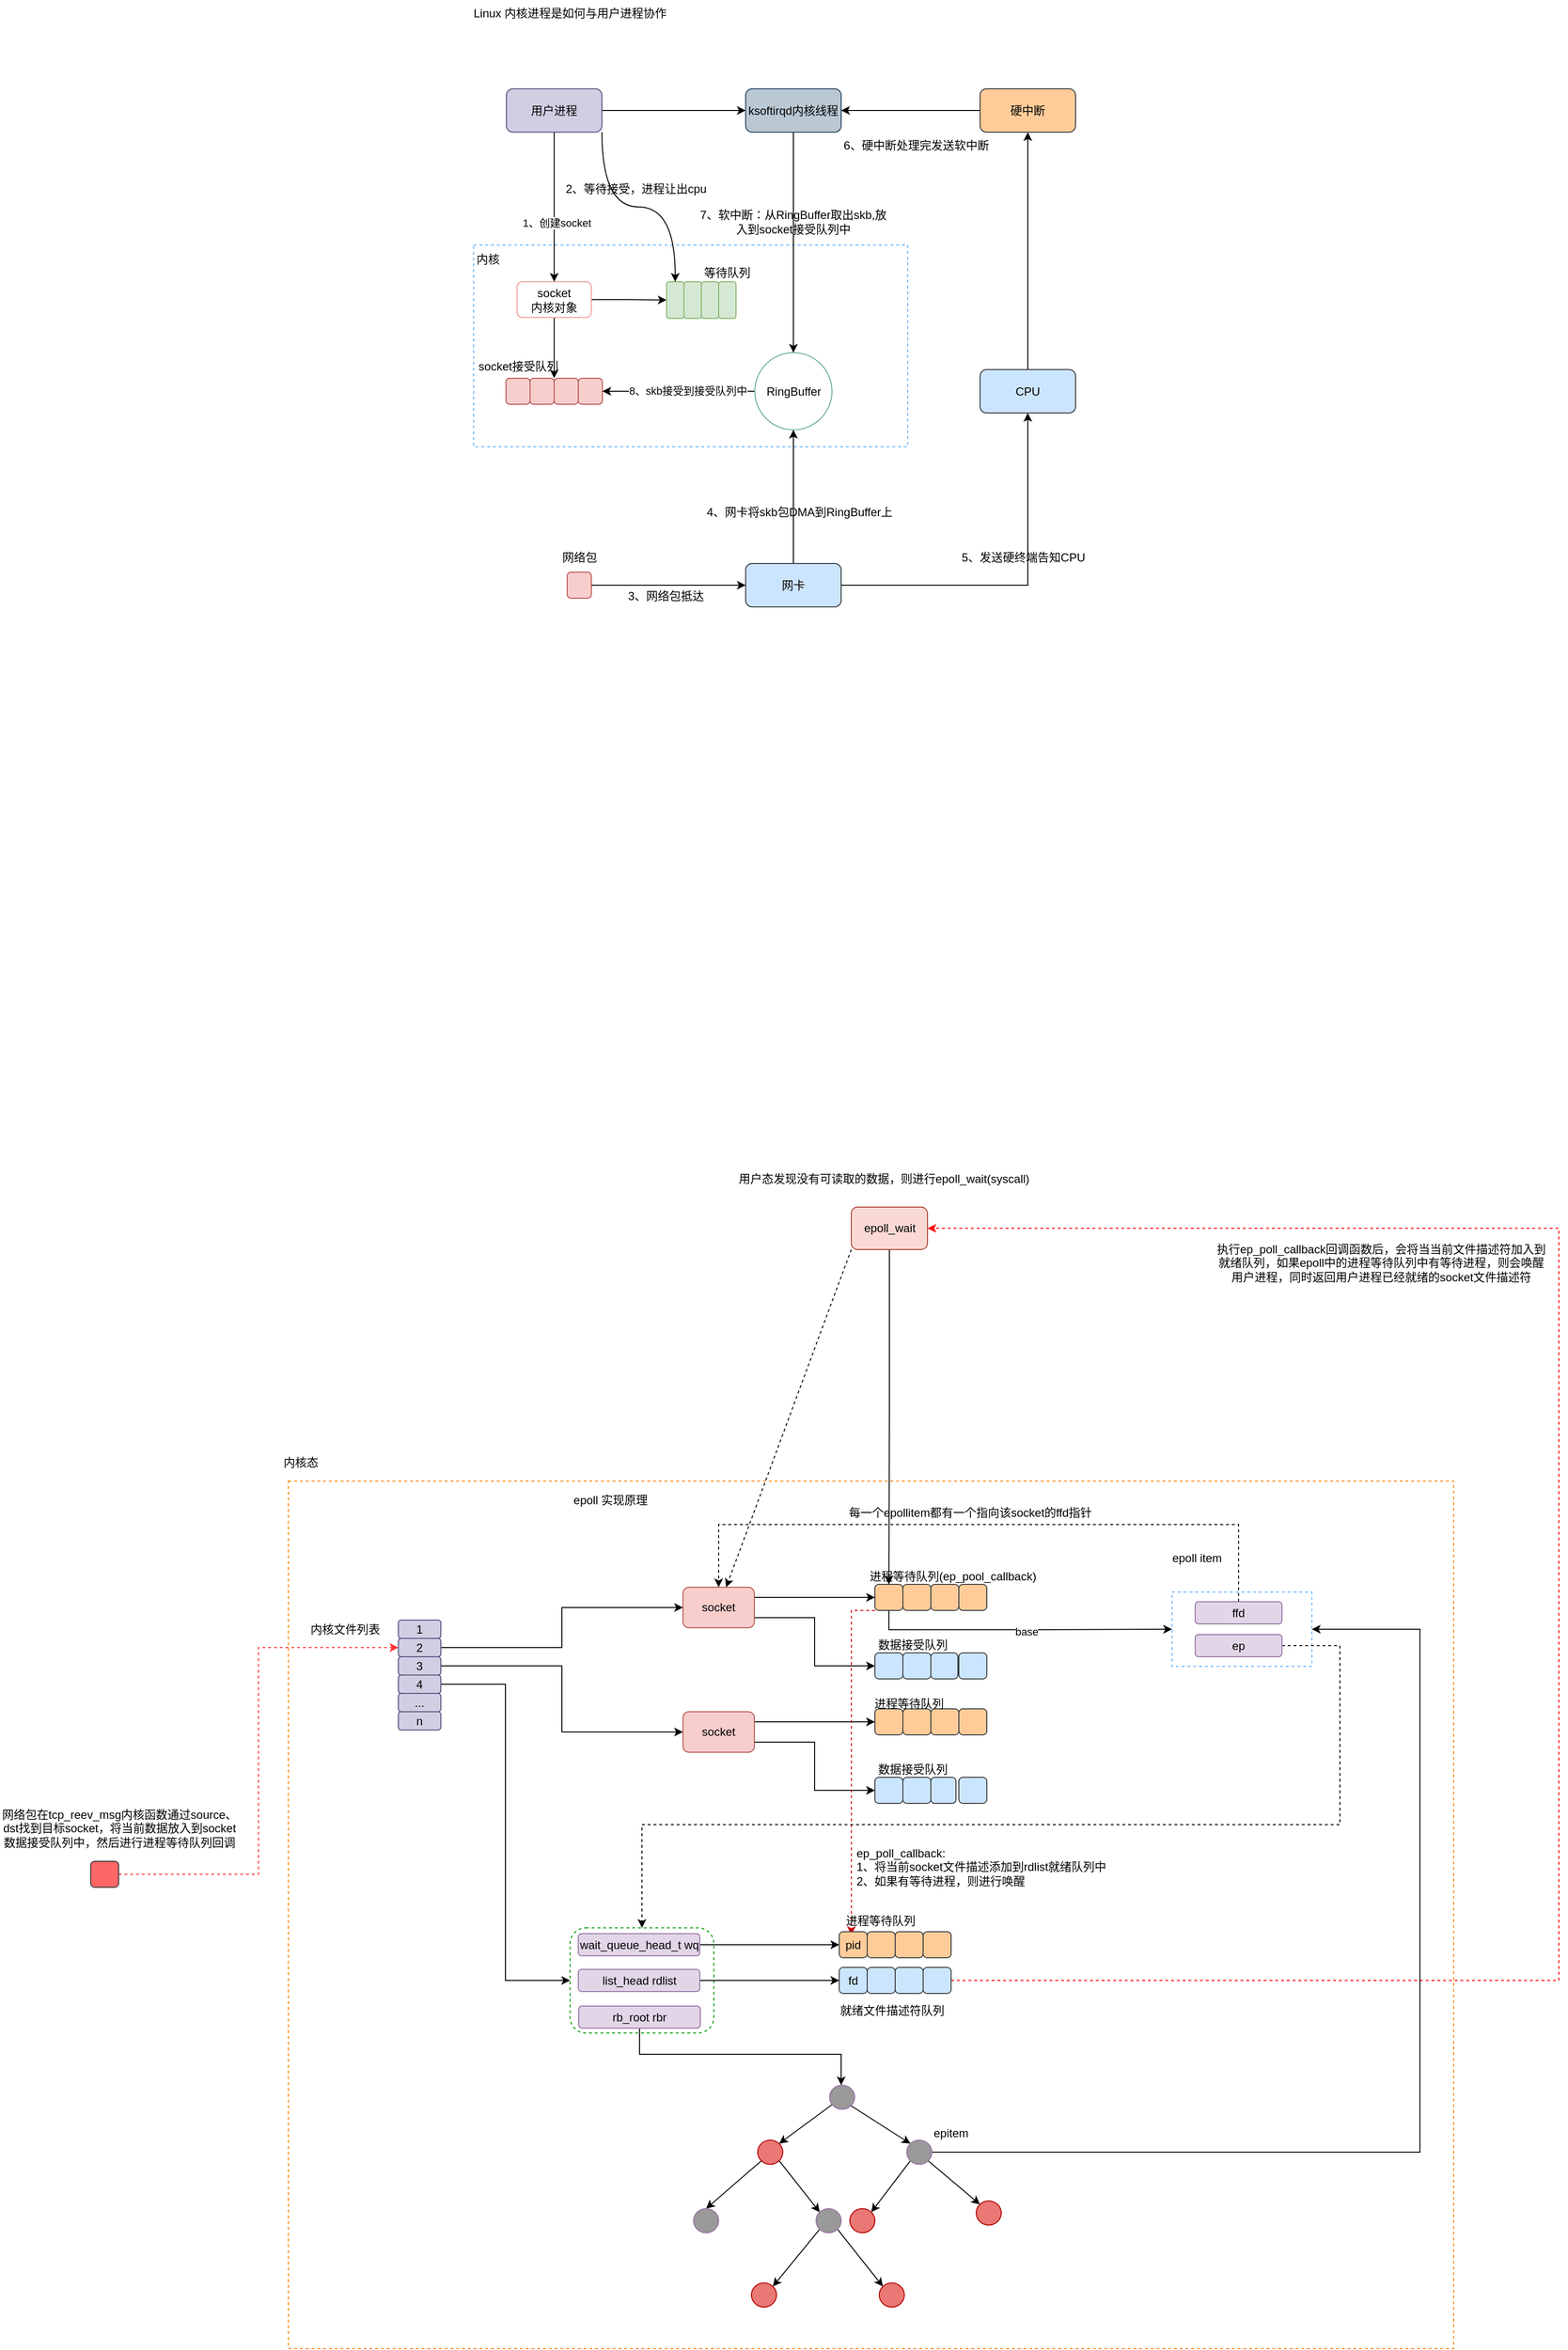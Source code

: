 <mxfile version="21.3.2" type="github">
  <diagram name="第 1 页" id="UiUmeHCXCItSYZdrNYk0">
    <mxGraphModel dx="2476" dy="1158" grid="0" gridSize="10" guides="1" tooltips="1" connect="1" arrows="1" fold="1" page="0" pageScale="1" pageWidth="827" pageHeight="1169" math="0" shadow="0">
      <root>
        <mxCell id="0" />
        <mxCell id="1" parent="0" />
        <mxCell id="yXvdF3FizRpR8nZ26RIh-1" value="" style="rounded=0;whiteSpace=wrap;html=1;dashed=1;strokeColor=#FF8000;" vertex="1" parent="1">
          <mxGeometry x="-74" y="1638" width="1208" height="899" as="geometry" />
        </mxCell>
        <mxCell id="pu7iaIiwXgVP31Rx-ahs-29" value="" style="rounded=0;whiteSpace=wrap;html=1;dashed=1;strokeColor=#66B2FF;" parent="1" vertex="1">
          <mxGeometry x="842" y="1753" width="145" height="77" as="geometry" />
        </mxCell>
        <mxCell id="NIYt3VzmpH9wkrgv9Ji_-2" value="" style="rounded=0;whiteSpace=wrap;html=1;dashed=1;strokeColor=#66B2FF;" parent="1" vertex="1">
          <mxGeometry x="118" y="357" width="450" height="209" as="geometry" />
        </mxCell>
        <mxCell id="NIYt3VzmpH9wkrgv9Ji_-1" value="Linux 内核进程是如何与用户进程协作" style="text;html=1;strokeColor=none;fillColor=none;align=center;verticalAlign=middle;whiteSpace=wrap;rounded=0;" parent="1" vertex="1">
          <mxGeometry x="90" y="103" width="256" height="27" as="geometry" />
        </mxCell>
        <mxCell id="NIYt3VzmpH9wkrgv9Ji_-3" value="内核" style="text;html=1;strokeColor=none;fillColor=none;align=center;verticalAlign=middle;whiteSpace=wrap;rounded=0;" parent="1" vertex="1">
          <mxGeometry x="103" y="357" width="60" height="30" as="geometry" />
        </mxCell>
        <mxCell id="NIYt3VzmpH9wkrgv9Ji_-12" style="edgeStyle=orthogonalEdgeStyle;rounded=0;orthogonalLoop=1;jettySize=auto;html=1;entryX=0;entryY=0.5;entryDx=0;entryDy=0;" parent="1" source="NIYt3VzmpH9wkrgv9Ji_-4" target="NIYt3VzmpH9wkrgv9Ji_-5" edge="1">
          <mxGeometry relative="1" as="geometry" />
        </mxCell>
        <mxCell id="NIYt3VzmpH9wkrgv9Ji_-20" style="edgeStyle=orthogonalEdgeStyle;rounded=0;orthogonalLoop=1;jettySize=auto;html=1;entryX=1;entryY=0;entryDx=0;entryDy=0;" parent="1" source="NIYt3VzmpH9wkrgv9Ji_-4" target="NIYt3VzmpH9wkrgv9Ji_-16" edge="1">
          <mxGeometry relative="1" as="geometry" />
        </mxCell>
        <mxCell id="NIYt3VzmpH9wkrgv9Ji_-4" value="socket&lt;br&gt;内核对象" style="rounded=1;whiteSpace=wrap;html=1;strokeColor=#F19C99;" parent="1" vertex="1">
          <mxGeometry x="163" y="395" width="77" height="37" as="geometry" />
        </mxCell>
        <mxCell id="NIYt3VzmpH9wkrgv9Ji_-5" value="" style="rounded=1;whiteSpace=wrap;html=1;fillColor=#d5e8d4;strokeColor=#82b366;" parent="1" vertex="1">
          <mxGeometry x="318" y="395" width="18" height="38" as="geometry" />
        </mxCell>
        <mxCell id="NIYt3VzmpH9wkrgv9Ji_-7" value="" style="rounded=1;whiteSpace=wrap;html=1;fillColor=#d5e8d4;strokeColor=#82b366;" parent="1" vertex="1">
          <mxGeometry x="336" y="395" width="18" height="38" as="geometry" />
        </mxCell>
        <mxCell id="NIYt3VzmpH9wkrgv9Ji_-10" value="" style="rounded=1;whiteSpace=wrap;html=1;fillColor=#d5e8d4;strokeColor=#82b366;" parent="1" vertex="1">
          <mxGeometry x="354" y="395" width="18" height="38" as="geometry" />
        </mxCell>
        <mxCell id="NIYt3VzmpH9wkrgv9Ji_-11" value="" style="rounded=1;whiteSpace=wrap;html=1;fillColor=#d5e8d4;strokeColor=#82b366;" parent="1" vertex="1">
          <mxGeometry x="372" y="395" width="18" height="38" as="geometry" />
        </mxCell>
        <mxCell id="NIYt3VzmpH9wkrgv9Ji_-13" value="等待队列" style="text;html=1;strokeColor=none;fillColor=none;align=center;verticalAlign=middle;whiteSpace=wrap;rounded=0;" parent="1" vertex="1">
          <mxGeometry x="351" y="371" width="60" height="30" as="geometry" />
        </mxCell>
        <mxCell id="NIYt3VzmpH9wkrgv9Ji_-14" value="" style="rounded=1;whiteSpace=wrap;html=1;fillColor=#f8cecc;strokeColor=#b85450;" parent="1" vertex="1">
          <mxGeometry x="151.5" y="495" width="25" height="27" as="geometry" />
        </mxCell>
        <mxCell id="NIYt3VzmpH9wkrgv9Ji_-16" value="" style="rounded=1;whiteSpace=wrap;html=1;fillColor=#f8cecc;strokeColor=#b85450;" parent="1" vertex="1">
          <mxGeometry x="176.5" y="495" width="25" height="27" as="geometry" />
        </mxCell>
        <mxCell id="NIYt3VzmpH9wkrgv9Ji_-17" value="" style="rounded=1;whiteSpace=wrap;html=1;fillColor=#f8cecc;strokeColor=#b85450;" parent="1" vertex="1">
          <mxGeometry x="201.5" y="495" width="25" height="27" as="geometry" />
        </mxCell>
        <mxCell id="NIYt3VzmpH9wkrgv9Ji_-18" value="" style="rounded=1;whiteSpace=wrap;html=1;fillColor=#f8cecc;strokeColor=#b85450;" parent="1" vertex="1">
          <mxGeometry x="226.5" y="495" width="25" height="27" as="geometry" />
        </mxCell>
        <mxCell id="NIYt3VzmpH9wkrgv9Ji_-59" style="edgeStyle=orthogonalEdgeStyle;rounded=0;orthogonalLoop=1;jettySize=auto;html=1;entryX=1;entryY=0.5;entryDx=0;entryDy=0;" parent="1" source="NIYt3VzmpH9wkrgv9Ji_-22" target="NIYt3VzmpH9wkrgv9Ji_-18" edge="1">
          <mxGeometry relative="1" as="geometry" />
        </mxCell>
        <mxCell id="NIYt3VzmpH9wkrgv9Ji_-60" value="8、skb接受到接受队列中" style="edgeLabel;html=1;align=center;verticalAlign=middle;resizable=0;points=[];" parent="NIYt3VzmpH9wkrgv9Ji_-59" vertex="1" connectable="0">
          <mxGeometry x="-0.116" y="-1" relative="1" as="geometry">
            <mxPoint as="offset" />
          </mxGeometry>
        </mxCell>
        <mxCell id="NIYt3VzmpH9wkrgv9Ji_-22" value="RingBuffer" style="ellipse;whiteSpace=wrap;html=1;aspect=fixed;strokeColor=#67AB9F;" parent="1" vertex="1">
          <mxGeometry x="409.5" y="468.5" width="80" height="80" as="geometry" />
        </mxCell>
        <mxCell id="NIYt3VzmpH9wkrgv9Ji_-25" value="socket接受队列" style="text;html=1;strokeColor=none;fillColor=none;align=center;verticalAlign=middle;whiteSpace=wrap;rounded=0;" parent="1" vertex="1">
          <mxGeometry x="119.5" y="470" width="89" height="25" as="geometry" />
        </mxCell>
        <mxCell id="NIYt3VzmpH9wkrgv9Ji_-27" style="edgeStyle=orthogonalEdgeStyle;rounded=0;orthogonalLoop=1;jettySize=auto;html=1;" parent="1" source="NIYt3VzmpH9wkrgv9Ji_-26" target="NIYt3VzmpH9wkrgv9Ji_-4" edge="1">
          <mxGeometry relative="1" as="geometry" />
        </mxCell>
        <mxCell id="NIYt3VzmpH9wkrgv9Ji_-28" value="1、创建socket" style="edgeLabel;html=1;align=center;verticalAlign=middle;resizable=0;points=[];" parent="NIYt3VzmpH9wkrgv9Ji_-27" vertex="1" connectable="0">
          <mxGeometry x="0.213" y="2" relative="1" as="geometry">
            <mxPoint as="offset" />
          </mxGeometry>
        </mxCell>
        <mxCell id="NIYt3VzmpH9wkrgv9Ji_-31" style="edgeStyle=orthogonalEdgeStyle;rounded=0;orthogonalLoop=1;jettySize=auto;html=1;exitX=1;exitY=1;exitDx=0;exitDy=0;entryX=0.5;entryY=0;entryDx=0;entryDy=0;curved=1;" parent="1" source="NIYt3VzmpH9wkrgv9Ji_-26" target="NIYt3VzmpH9wkrgv9Ji_-5" edge="1">
          <mxGeometry relative="1" as="geometry" />
        </mxCell>
        <mxCell id="NIYt3VzmpH9wkrgv9Ji_-35" style="edgeStyle=orthogonalEdgeStyle;rounded=0;orthogonalLoop=1;jettySize=auto;html=1;" parent="1" source="NIYt3VzmpH9wkrgv9Ji_-26" target="NIYt3VzmpH9wkrgv9Ji_-34" edge="1">
          <mxGeometry relative="1" as="geometry" />
        </mxCell>
        <mxCell id="NIYt3VzmpH9wkrgv9Ji_-26" value="用户进程" style="rounded=1;whiteSpace=wrap;html=1;fillColor=#d0cee2;strokeColor=#56517e;" parent="1" vertex="1">
          <mxGeometry x="152" y="195" width="99" height="45" as="geometry" />
        </mxCell>
        <mxCell id="NIYt3VzmpH9wkrgv9Ji_-33" value="2、等待接受，进程让出cpu" style="text;html=1;strokeColor=none;fillColor=none;align=center;verticalAlign=middle;whiteSpace=wrap;rounded=0;" parent="1" vertex="1">
          <mxGeometry x="204" y="290" width="165" height="17" as="geometry" />
        </mxCell>
        <mxCell id="NIYt3VzmpH9wkrgv9Ji_-39" style="edgeStyle=orthogonalEdgeStyle;rounded=0;orthogonalLoop=1;jettySize=auto;html=1;" parent="1" source="NIYt3VzmpH9wkrgv9Ji_-34" target="NIYt3VzmpH9wkrgv9Ji_-22" edge="1">
          <mxGeometry relative="1" as="geometry" />
        </mxCell>
        <mxCell id="NIYt3VzmpH9wkrgv9Ji_-34" value="ksoftirqd内核线程" style="rounded=1;whiteSpace=wrap;html=1;fillColor=#bac8d3;strokeColor=#23445d;" parent="1" vertex="1">
          <mxGeometry x="400" y="195" width="99" height="45" as="geometry" />
        </mxCell>
        <mxCell id="NIYt3VzmpH9wkrgv9Ji_-41" value="7、软中断：从RingBuffer取出skb,放入到socket接受队列中" style="text;html=1;strokeColor=none;fillColor=none;align=center;verticalAlign=middle;whiteSpace=wrap;rounded=0;" parent="1" vertex="1">
          <mxGeometry x="350" y="330" width="199" height="5" as="geometry" />
        </mxCell>
        <mxCell id="NIYt3VzmpH9wkrgv9Ji_-43" style="edgeStyle=orthogonalEdgeStyle;rounded=0;orthogonalLoop=1;jettySize=auto;html=1;entryX=1;entryY=0.5;entryDx=0;entryDy=0;" parent="1" source="NIYt3VzmpH9wkrgv9Ji_-42" target="NIYt3VzmpH9wkrgv9Ji_-34" edge="1">
          <mxGeometry relative="1" as="geometry" />
        </mxCell>
        <mxCell id="NIYt3VzmpH9wkrgv9Ji_-42" value="硬中断" style="rounded=1;whiteSpace=wrap;html=1;fillColor=#ffcc99;strokeColor=#36393d;" parent="1" vertex="1">
          <mxGeometry x="643" y="195" width="99" height="45" as="geometry" />
        </mxCell>
        <mxCell id="NIYt3VzmpH9wkrgv9Ji_-44" value="6、硬中断处理完发送软中断" style="text;html=1;strokeColor=none;fillColor=none;align=center;verticalAlign=middle;whiteSpace=wrap;rounded=0;" parent="1" vertex="1">
          <mxGeometry x="496" y="244" width="162" height="19" as="geometry" />
        </mxCell>
        <mxCell id="NIYt3VzmpH9wkrgv9Ji_-46" style="edgeStyle=orthogonalEdgeStyle;rounded=0;orthogonalLoop=1;jettySize=auto;html=1;entryX=0.5;entryY=1;entryDx=0;entryDy=0;" parent="1" source="NIYt3VzmpH9wkrgv9Ji_-45" target="NIYt3VzmpH9wkrgv9Ji_-42" edge="1">
          <mxGeometry relative="1" as="geometry" />
        </mxCell>
        <mxCell id="NIYt3VzmpH9wkrgv9Ji_-45" value="CPU" style="rounded=1;whiteSpace=wrap;html=1;fillColor=#cce5ff;strokeColor=#36393d;" parent="1" vertex="1">
          <mxGeometry x="643" y="486" width="99" height="45" as="geometry" />
        </mxCell>
        <mxCell id="NIYt3VzmpH9wkrgv9Ji_-52" style="edgeStyle=orthogonalEdgeStyle;rounded=0;orthogonalLoop=1;jettySize=auto;html=1;" parent="1" source="NIYt3VzmpH9wkrgv9Ji_-48" target="NIYt3VzmpH9wkrgv9Ji_-22" edge="1">
          <mxGeometry relative="1" as="geometry" />
        </mxCell>
        <mxCell id="NIYt3VzmpH9wkrgv9Ji_-56" style="edgeStyle=orthogonalEdgeStyle;rounded=0;orthogonalLoop=1;jettySize=auto;html=1;entryX=0.5;entryY=1;entryDx=0;entryDy=0;" parent="1" source="NIYt3VzmpH9wkrgv9Ji_-48" target="NIYt3VzmpH9wkrgv9Ji_-45" edge="1">
          <mxGeometry relative="1" as="geometry" />
        </mxCell>
        <mxCell id="NIYt3VzmpH9wkrgv9Ji_-48" value="网卡" style="rounded=1;whiteSpace=wrap;html=1;fillColor=#cce5ff;strokeColor=#36393d;" parent="1" vertex="1">
          <mxGeometry x="400" y="687" width="99" height="45" as="geometry" />
        </mxCell>
        <mxCell id="NIYt3VzmpH9wkrgv9Ji_-51" style="edgeStyle=orthogonalEdgeStyle;rounded=0;orthogonalLoop=1;jettySize=auto;html=1;entryX=0;entryY=0.5;entryDx=0;entryDy=0;" parent="1" source="NIYt3VzmpH9wkrgv9Ji_-49" target="NIYt3VzmpH9wkrgv9Ji_-48" edge="1">
          <mxGeometry relative="1" as="geometry" />
        </mxCell>
        <mxCell id="NIYt3VzmpH9wkrgv9Ji_-49" value="" style="rounded=1;whiteSpace=wrap;html=1;fillColor=#f8cecc;strokeColor=#b85450;" parent="1" vertex="1">
          <mxGeometry x="215" y="696" width="25" height="27" as="geometry" />
        </mxCell>
        <mxCell id="NIYt3VzmpH9wkrgv9Ji_-50" value="网络包" style="text;html=1;strokeColor=none;fillColor=none;align=center;verticalAlign=middle;whiteSpace=wrap;rounded=0;" parent="1" vertex="1">
          <mxGeometry x="197.5" y="666" width="60" height="30" as="geometry" />
        </mxCell>
        <mxCell id="NIYt3VzmpH9wkrgv9Ji_-54" value="3、网络包抵达" style="text;html=1;strokeColor=none;fillColor=none;align=center;verticalAlign=middle;whiteSpace=wrap;rounded=0;" parent="1" vertex="1">
          <mxGeometry x="266" y="710" width="103" height="22" as="geometry" />
        </mxCell>
        <mxCell id="NIYt3VzmpH9wkrgv9Ji_-55" value="4、网卡将skb包DMA到RingBuffer上" style="text;html=1;strokeColor=none;fillColor=none;align=center;verticalAlign=middle;whiteSpace=wrap;rounded=0;" parent="1" vertex="1">
          <mxGeometry x="346" y="619" width="220" height="30" as="geometry" />
        </mxCell>
        <mxCell id="NIYt3VzmpH9wkrgv9Ji_-57" value="5、发送硬终端告知CPU" style="text;html=1;strokeColor=none;fillColor=none;align=center;verticalAlign=middle;whiteSpace=wrap;rounded=0;" parent="1" vertex="1">
          <mxGeometry x="619" y="671.5" width="138" height="19" as="geometry" />
        </mxCell>
        <mxCell id="pu7iaIiwXgVP31Rx-ahs-1" value="epoll 实现原理" style="text;html=1;strokeColor=none;fillColor=none;align=center;verticalAlign=middle;whiteSpace=wrap;rounded=0;" parent="1" vertex="1">
          <mxGeometry x="200.5" y="1647" width="118" height="21" as="geometry" />
        </mxCell>
        <mxCell id="pu7iaIiwXgVP31Rx-ahs-2" value="1" style="rounded=1;whiteSpace=wrap;html=1;fillColor=#d0cee2;strokeColor=#56517e;" parent="1" vertex="1">
          <mxGeometry x="40" y="1782" width="44" height="19" as="geometry" />
        </mxCell>
        <mxCell id="pu7iaIiwXgVP31Rx-ahs-11" style="edgeStyle=orthogonalEdgeStyle;rounded=0;orthogonalLoop=1;jettySize=auto;html=1;entryX=0;entryY=0.5;entryDx=0;entryDy=0;" parent="1" source="pu7iaIiwXgVP31Rx-ahs-3" target="pu7iaIiwXgVP31Rx-ahs-10" edge="1">
          <mxGeometry relative="1" as="geometry" />
        </mxCell>
        <mxCell id="pu7iaIiwXgVP31Rx-ahs-3" value="2" style="rounded=1;whiteSpace=wrap;html=1;fillColor=#d0cee2;strokeColor=#56517e;" parent="1" vertex="1">
          <mxGeometry x="40" y="1801" width="44" height="19" as="geometry" />
        </mxCell>
        <mxCell id="pu7iaIiwXgVP31Rx-ahs-13" style="edgeStyle=orthogonalEdgeStyle;rounded=0;orthogonalLoop=1;jettySize=auto;html=1;entryX=0;entryY=0.5;entryDx=0;entryDy=0;" parent="1" source="pu7iaIiwXgVP31Rx-ahs-4" target="pu7iaIiwXgVP31Rx-ahs-12" edge="1">
          <mxGeometry relative="1" as="geometry" />
        </mxCell>
        <mxCell id="pu7iaIiwXgVP31Rx-ahs-4" value="3" style="rounded=1;whiteSpace=wrap;html=1;fillColor=#d0cee2;strokeColor=#56517e;" parent="1" vertex="1">
          <mxGeometry x="40" y="1820" width="44" height="19" as="geometry" />
        </mxCell>
        <mxCell id="pu7iaIiwXgVP31Rx-ahs-15" style="edgeStyle=orthogonalEdgeStyle;rounded=0;orthogonalLoop=1;jettySize=auto;html=1;entryX=0;entryY=0.5;entryDx=0;entryDy=0;" parent="1" source="pu7iaIiwXgVP31Rx-ahs-5" target="pu7iaIiwXgVP31Rx-ahs-14" edge="1">
          <mxGeometry relative="1" as="geometry" />
        </mxCell>
        <mxCell id="pu7iaIiwXgVP31Rx-ahs-5" value="4" style="rounded=1;whiteSpace=wrap;html=1;fillColor=#d0cee2;strokeColor=#56517e;" parent="1" vertex="1">
          <mxGeometry x="40" y="1839" width="44" height="19" as="geometry" />
        </mxCell>
        <mxCell id="pu7iaIiwXgVP31Rx-ahs-6" value="..." style="rounded=1;whiteSpace=wrap;html=1;fillColor=#d0cee2;strokeColor=#56517e;" parent="1" vertex="1">
          <mxGeometry x="40" y="1858" width="44" height="19" as="geometry" />
        </mxCell>
        <mxCell id="pu7iaIiwXgVP31Rx-ahs-7" value="n" style="rounded=1;whiteSpace=wrap;html=1;fillColor=#d0cee2;strokeColor=#56517e;" parent="1" vertex="1">
          <mxGeometry x="40" y="1877" width="44" height="19" as="geometry" />
        </mxCell>
        <mxCell id="pu7iaIiwXgVP31Rx-ahs-8" value="内核文件列表" style="text;html=1;strokeColor=none;fillColor=none;align=center;verticalAlign=middle;whiteSpace=wrap;rounded=0;" parent="1" vertex="1">
          <mxGeometry x="-64" y="1780" width="98" height="23" as="geometry" />
        </mxCell>
        <mxCell id="pu7iaIiwXgVP31Rx-ahs-20" style="edgeStyle=orthogonalEdgeStyle;rounded=0;orthogonalLoop=1;jettySize=auto;html=1;exitX=1;exitY=0.25;exitDx=0;exitDy=0;" parent="1" source="pu7iaIiwXgVP31Rx-ahs-10" target="pu7iaIiwXgVP31Rx-ahs-16" edge="1">
          <mxGeometry relative="1" as="geometry" />
        </mxCell>
        <mxCell id="pu7iaIiwXgVP31Rx-ahs-26" style="edgeStyle=orthogonalEdgeStyle;rounded=0;orthogonalLoop=1;jettySize=auto;html=1;exitX=1;exitY=0.75;exitDx=0;exitDy=0;entryX=0;entryY=0.5;entryDx=0;entryDy=0;" parent="1" source="pu7iaIiwXgVP31Rx-ahs-10" target="pu7iaIiwXgVP31Rx-ahs-22" edge="1">
          <mxGeometry relative="1" as="geometry" />
        </mxCell>
        <mxCell id="pu7iaIiwXgVP31Rx-ahs-10" value="socket" style="rounded=1;whiteSpace=wrap;html=1;fillColor=#f8cecc;strokeColor=#b85450;" parent="1" vertex="1">
          <mxGeometry x="335" y="1748" width="74" height="42" as="geometry" />
        </mxCell>
        <mxCell id="pu7iaIiwXgVP31Rx-ahs-47" style="edgeStyle=orthogonalEdgeStyle;rounded=0;orthogonalLoop=1;jettySize=auto;html=1;exitX=1;exitY=0.25;exitDx=0;exitDy=0;entryX=0;entryY=0.5;entryDx=0;entryDy=0;" parent="1" source="pu7iaIiwXgVP31Rx-ahs-12" target="pu7iaIiwXgVP31Rx-ahs-37" edge="1">
          <mxGeometry relative="1" as="geometry" />
        </mxCell>
        <mxCell id="pu7iaIiwXgVP31Rx-ahs-49" style="edgeStyle=orthogonalEdgeStyle;rounded=0;orthogonalLoop=1;jettySize=auto;html=1;exitX=1;exitY=0.75;exitDx=0;exitDy=0;entryX=0;entryY=0.5;entryDx=0;entryDy=0;" parent="1" source="pu7iaIiwXgVP31Rx-ahs-12" target="pu7iaIiwXgVP31Rx-ahs-42" edge="1">
          <mxGeometry relative="1" as="geometry" />
        </mxCell>
        <mxCell id="pu7iaIiwXgVP31Rx-ahs-12" value="socket" style="rounded=1;whiteSpace=wrap;html=1;fillColor=#f8cecc;strokeColor=#b85450;" parent="1" vertex="1">
          <mxGeometry x="335" y="1877" width="74" height="42" as="geometry" />
        </mxCell>
        <mxCell id="pu7iaIiwXgVP31Rx-ahs-14" value="" style="rounded=1;whiteSpace=wrap;html=1;dashed=1;strokeColor=#009900;" parent="1" vertex="1">
          <mxGeometry x="218" y="2101" width="149" height="109" as="geometry" />
        </mxCell>
        <mxCell id="pu7iaIiwXgVP31Rx-ahs-31" style="edgeStyle=orthogonalEdgeStyle;rounded=0;orthogonalLoop=1;jettySize=auto;html=1;entryX=0;entryY=0.5;entryDx=0;entryDy=0;exitX=0.5;exitY=1;exitDx=0;exitDy=0;" parent="1" source="pu7iaIiwXgVP31Rx-ahs-16" target="pu7iaIiwXgVP31Rx-ahs-29" edge="1">
          <mxGeometry relative="1" as="geometry" />
        </mxCell>
        <mxCell id="pu7iaIiwXgVP31Rx-ahs-48" value="base" style="edgeLabel;html=1;align=center;verticalAlign=middle;resizable=0;points=[];" parent="pu7iaIiwXgVP31Rx-ahs-31" vertex="1" connectable="0">
          <mxGeometry x="0.033" y="-2" relative="1" as="geometry">
            <mxPoint as="offset" />
          </mxGeometry>
        </mxCell>
        <mxCell id="pu7iaIiwXgVP31Rx-ahs-62" style="edgeStyle=orthogonalEdgeStyle;rounded=0;orthogonalLoop=1;jettySize=auto;html=1;exitX=0;exitY=1;exitDx=0;exitDy=0;entryX=0.147;entryY=1.145;entryDx=0;entryDy=0;entryPerimeter=0;dashed=1;strokeColor=#CC0000;" parent="1" source="pu7iaIiwXgVP31Rx-ahs-16" target="pu7iaIiwXgVP31Rx-ahs-60" edge="1">
          <mxGeometry relative="1" as="geometry">
            <Array as="points">
              <mxPoint x="510" y="1772" />
            </Array>
          </mxGeometry>
        </mxCell>
        <mxCell id="pu7iaIiwXgVP31Rx-ahs-16" value="" style="rounded=1;whiteSpace=wrap;html=1;fillColor=#ffcc99;strokeColor=#36393d;" parent="1" vertex="1">
          <mxGeometry x="534" y="1745" width="29" height="27" as="geometry" />
        </mxCell>
        <mxCell id="pu7iaIiwXgVP31Rx-ahs-17" value="" style="rounded=1;whiteSpace=wrap;html=1;fillColor=#ffcc99;strokeColor=#36393d;" parent="1" vertex="1">
          <mxGeometry x="563" y="1745" width="29" height="27" as="geometry" />
        </mxCell>
        <mxCell id="pu7iaIiwXgVP31Rx-ahs-18" value="" style="rounded=1;whiteSpace=wrap;html=1;fillColor=#ffcc99;strokeColor=#36393d;" parent="1" vertex="1">
          <mxGeometry x="592" y="1745" width="29" height="27" as="geometry" />
        </mxCell>
        <mxCell id="pu7iaIiwXgVP31Rx-ahs-19" value="" style="rounded=1;whiteSpace=wrap;html=1;fillColor=#ffcc99;strokeColor=#36393d;" parent="1" vertex="1">
          <mxGeometry x="621" y="1745" width="29" height="27" as="geometry" />
        </mxCell>
        <mxCell id="pu7iaIiwXgVP31Rx-ahs-21" value="进程等待队列(ep_pool_callback)" style="text;html=1;strokeColor=none;fillColor=none;align=center;verticalAlign=middle;whiteSpace=wrap;rounded=0;" parent="1" vertex="1">
          <mxGeometry x="523" y="1724" width="184" height="25" as="geometry" />
        </mxCell>
        <mxCell id="pu7iaIiwXgVP31Rx-ahs-22" value="" style="rounded=1;whiteSpace=wrap;html=1;fillColor=#cce5ff;strokeColor=#36393d;" parent="1" vertex="1">
          <mxGeometry x="534" y="1816" width="29" height="27" as="geometry" />
        </mxCell>
        <mxCell id="pu7iaIiwXgVP31Rx-ahs-23" value="" style="rounded=1;whiteSpace=wrap;html=1;fillColor=#cce5ff;strokeColor=#36393d;" parent="1" vertex="1">
          <mxGeometry x="563" y="1816" width="29" height="27" as="geometry" />
        </mxCell>
        <mxCell id="pu7iaIiwXgVP31Rx-ahs-24" value="" style="rounded=1;whiteSpace=wrap;html=1;fillColor=#cce5ff;strokeColor=#36393d;" parent="1" vertex="1">
          <mxGeometry x="592" y="1816" width="28" height="27" as="geometry" />
        </mxCell>
        <mxCell id="pu7iaIiwXgVP31Rx-ahs-25" value="" style="rounded=1;whiteSpace=wrap;html=1;fillColor=#cce5ff;strokeColor=#36393d;" parent="1" vertex="1">
          <mxGeometry x="621" y="1816" width="29" height="27" as="geometry" />
        </mxCell>
        <mxCell id="pu7iaIiwXgVP31Rx-ahs-28" value="数据接受队列" style="text;html=1;strokeColor=none;fillColor=none;align=center;verticalAlign=middle;whiteSpace=wrap;rounded=0;" parent="1" vertex="1">
          <mxGeometry x="531" y="1795" width="85" height="25" as="geometry" />
        </mxCell>
        <mxCell id="pu7iaIiwXgVP31Rx-ahs-30" value="epoll item" style="text;html=1;strokeColor=none;fillColor=none;align=center;verticalAlign=middle;whiteSpace=wrap;rounded=0;" parent="1" vertex="1">
          <mxGeometry x="838" y="1703" width="60" height="30" as="geometry" />
        </mxCell>
        <mxCell id="pu7iaIiwXgVP31Rx-ahs-34" style="edgeStyle=orthogonalEdgeStyle;rounded=0;orthogonalLoop=1;jettySize=auto;html=1;entryX=0.5;entryY=0;entryDx=0;entryDy=0;exitX=0.5;exitY=0;exitDx=0;exitDy=0;dashed=1;" parent="1" source="pu7iaIiwXgVP31Rx-ahs-32" target="pu7iaIiwXgVP31Rx-ahs-10" edge="1">
          <mxGeometry relative="1" as="geometry">
            <Array as="points">
              <mxPoint x="911" y="1683" />
              <mxPoint x="372" y="1683" />
            </Array>
          </mxGeometry>
        </mxCell>
        <mxCell id="pu7iaIiwXgVP31Rx-ahs-32" value="ffd" style="rounded=1;whiteSpace=wrap;html=1;fillColor=#e1d5e7;strokeColor=#9673a6;" parent="1" vertex="1">
          <mxGeometry x="866" y="1763" width="90" height="23" as="geometry" />
        </mxCell>
        <mxCell id="pu7iaIiwXgVP31Rx-ahs-64" style="edgeStyle=orthogonalEdgeStyle;rounded=0;orthogonalLoop=1;jettySize=auto;html=1;entryX=0.5;entryY=0;entryDx=0;entryDy=0;exitX=1;exitY=0.5;exitDx=0;exitDy=0;dashed=1;" parent="1" source="pu7iaIiwXgVP31Rx-ahs-33" target="pu7iaIiwXgVP31Rx-ahs-14" edge="1">
          <mxGeometry relative="1" as="geometry">
            <Array as="points">
              <mxPoint x="1016" y="1809" />
              <mxPoint x="1016" y="1994" />
              <mxPoint x="293" y="1994" />
            </Array>
          </mxGeometry>
        </mxCell>
        <mxCell id="pu7iaIiwXgVP31Rx-ahs-33" value="ep" style="rounded=1;whiteSpace=wrap;html=1;fillColor=#e1d5e7;strokeColor=#9673a6;" parent="1" vertex="1">
          <mxGeometry x="866" y="1797" width="90" height="23" as="geometry" />
        </mxCell>
        <mxCell id="pu7iaIiwXgVP31Rx-ahs-36" value="每一个epollitem都有一个指向该socket的ffd指针" style="text;html=1;strokeColor=none;fillColor=none;align=center;verticalAlign=middle;whiteSpace=wrap;rounded=0;" parent="1" vertex="1">
          <mxGeometry x="499" y="1660" width="268" height="22" as="geometry" />
        </mxCell>
        <mxCell id="pu7iaIiwXgVP31Rx-ahs-37" value="" style="rounded=1;whiteSpace=wrap;html=1;fillColor=#ffcc99;strokeColor=#36393d;" parent="1" vertex="1">
          <mxGeometry x="534" y="1874" width="29" height="27" as="geometry" />
        </mxCell>
        <mxCell id="pu7iaIiwXgVP31Rx-ahs-38" value="" style="rounded=1;whiteSpace=wrap;html=1;fillColor=#ffcc99;strokeColor=#36393d;" parent="1" vertex="1">
          <mxGeometry x="563" y="1874" width="29" height="27" as="geometry" />
        </mxCell>
        <mxCell id="pu7iaIiwXgVP31Rx-ahs-39" value="" style="rounded=1;whiteSpace=wrap;html=1;fillColor=#ffcc99;strokeColor=#36393d;" parent="1" vertex="1">
          <mxGeometry x="592" y="1874" width="29" height="27" as="geometry" />
        </mxCell>
        <mxCell id="pu7iaIiwXgVP31Rx-ahs-40" value="" style="rounded=1;whiteSpace=wrap;html=1;fillColor=#ffcc99;strokeColor=#36393d;" parent="1" vertex="1">
          <mxGeometry x="621" y="1874" width="29" height="27" as="geometry" />
        </mxCell>
        <mxCell id="pu7iaIiwXgVP31Rx-ahs-41" value="进程等待队列" style="text;html=1;strokeColor=none;fillColor=none;align=center;verticalAlign=middle;whiteSpace=wrap;rounded=0;" parent="1" vertex="1">
          <mxGeometry x="523" y="1858" width="93" height="21" as="geometry" />
        </mxCell>
        <mxCell id="pu7iaIiwXgVP31Rx-ahs-42" value="" style="rounded=1;whiteSpace=wrap;html=1;fillColor=#cce5ff;strokeColor=#36393d;" parent="1" vertex="1">
          <mxGeometry x="534" y="1945" width="29" height="27" as="geometry" />
        </mxCell>
        <mxCell id="pu7iaIiwXgVP31Rx-ahs-43" value="" style="rounded=1;whiteSpace=wrap;html=1;fillColor=#cce5ff;strokeColor=#36393d;" parent="1" vertex="1">
          <mxGeometry x="563" y="1945" width="29" height="27" as="geometry" />
        </mxCell>
        <mxCell id="pu7iaIiwXgVP31Rx-ahs-44" value="" style="rounded=1;whiteSpace=wrap;html=1;fillColor=#cce5ff;strokeColor=#36393d;" parent="1" vertex="1">
          <mxGeometry x="592" y="1945" width="26" height="27" as="geometry" />
        </mxCell>
        <mxCell id="pu7iaIiwXgVP31Rx-ahs-45" value="" style="rounded=1;whiteSpace=wrap;html=1;fillColor=#cce5ff;strokeColor=#36393d;" parent="1" vertex="1">
          <mxGeometry x="621" y="1945" width="29" height="27" as="geometry" />
        </mxCell>
        <mxCell id="pu7iaIiwXgVP31Rx-ahs-46" value="数据接受队列" style="text;html=1;strokeColor=none;fillColor=none;align=center;verticalAlign=middle;whiteSpace=wrap;rounded=0;" parent="1" vertex="1">
          <mxGeometry x="531" y="1924" width="85" height="25" as="geometry" />
        </mxCell>
        <mxCell id="pu7iaIiwXgVP31Rx-ahs-61" style="edgeStyle=orthogonalEdgeStyle;rounded=0;orthogonalLoop=1;jettySize=auto;html=1;entryX=0;entryY=0.5;entryDx=0;entryDy=0;" parent="1" source="pu7iaIiwXgVP31Rx-ahs-50" target="pu7iaIiwXgVP31Rx-ahs-56" edge="1">
          <mxGeometry relative="1" as="geometry" />
        </mxCell>
        <mxCell id="pu7iaIiwXgVP31Rx-ahs-50" value="wait_queue_head_t wq" style="rounded=1;whiteSpace=wrap;html=1;fillColor=#e1d5e7;strokeColor=#9673a6;" parent="1" vertex="1">
          <mxGeometry x="226.5" y="2107" width="126" height="23" as="geometry" />
        </mxCell>
        <mxCell id="pu7iaIiwXgVP31Rx-ahs-72" style="edgeStyle=orthogonalEdgeStyle;rounded=0;orthogonalLoop=1;jettySize=auto;html=1;entryX=0;entryY=0.5;entryDx=0;entryDy=0;" parent="1" source="pu7iaIiwXgVP31Rx-ahs-51" target="pu7iaIiwXgVP31Rx-ahs-68" edge="1">
          <mxGeometry relative="1" as="geometry" />
        </mxCell>
        <mxCell id="pu7iaIiwXgVP31Rx-ahs-51" value="list_head rdlist" style="rounded=1;whiteSpace=wrap;html=1;fillColor=#e1d5e7;strokeColor=#9673a6;" parent="1" vertex="1">
          <mxGeometry x="226.5" y="2144" width="126" height="23" as="geometry" />
        </mxCell>
        <mxCell id="pu7iaIiwXgVP31Rx-ahs-76" value="" style="edgeStyle=orthogonalEdgeStyle;rounded=0;orthogonalLoop=1;jettySize=auto;html=1;" parent="1" source="pu7iaIiwXgVP31Rx-ahs-52" target="pu7iaIiwXgVP31Rx-ahs-75" edge="1">
          <mxGeometry relative="1" as="geometry">
            <Array as="points">
              <mxPoint x="290" y="2232" />
              <mxPoint x="499" y="2232" />
            </Array>
          </mxGeometry>
        </mxCell>
        <mxCell id="pu7iaIiwXgVP31Rx-ahs-52" value="rb_root rbr" style="rounded=1;whiteSpace=wrap;html=1;fillColor=#e1d5e7;strokeColor=#9673a6;" parent="1" vertex="1">
          <mxGeometry x="227" y="2182" width="126" height="23" as="geometry" />
        </mxCell>
        <mxCell id="pu7iaIiwXgVP31Rx-ahs-56" value="pid" style="rounded=1;whiteSpace=wrap;html=1;fillColor=#ffcc99;strokeColor=#36393d;" parent="1" vertex="1">
          <mxGeometry x="497" y="2105" width="29" height="27" as="geometry" />
        </mxCell>
        <mxCell id="pu7iaIiwXgVP31Rx-ahs-57" value="" style="rounded=1;whiteSpace=wrap;html=1;fillColor=#ffcc99;strokeColor=#36393d;" parent="1" vertex="1">
          <mxGeometry x="526" y="2105" width="29" height="27" as="geometry" />
        </mxCell>
        <mxCell id="pu7iaIiwXgVP31Rx-ahs-58" value="" style="rounded=1;whiteSpace=wrap;html=1;fillColor=#ffcc99;strokeColor=#36393d;" parent="1" vertex="1">
          <mxGeometry x="555" y="2105" width="29" height="27" as="geometry" />
        </mxCell>
        <mxCell id="pu7iaIiwXgVP31Rx-ahs-59" value="" style="rounded=1;whiteSpace=wrap;html=1;fillColor=#ffcc99;strokeColor=#36393d;" parent="1" vertex="1">
          <mxGeometry x="584" y="2105" width="29" height="27" as="geometry" />
        </mxCell>
        <mxCell id="pu7iaIiwXgVP31Rx-ahs-60" value="进程等待队列" style="text;html=1;strokeColor=none;fillColor=none;align=center;verticalAlign=middle;whiteSpace=wrap;rounded=0;" parent="1" vertex="1">
          <mxGeometry x="497" y="2082" width="86" height="23" as="geometry" />
        </mxCell>
        <mxCell id="pu7iaIiwXgVP31Rx-ahs-63" value="ep_poll_callback:&lt;br&gt;1、将当前socket文件描述添加到rdlist就绪队列中&lt;br&gt;2、如果有等待进程，则进行唤醒" style="text;html=1;strokeColor=none;fillColor=none;align=left;verticalAlign=middle;whiteSpace=wrap;rounded=0;" parent="1" vertex="1">
          <mxGeometry x="513" y="2011" width="263" height="53" as="geometry" />
        </mxCell>
        <mxCell id="pu7iaIiwXgVP31Rx-ahs-68" value="fd" style="rounded=1;whiteSpace=wrap;html=1;fillColor=#cce5ff;strokeColor=#36393d;" parent="1" vertex="1">
          <mxGeometry x="497" y="2142" width="29" height="27" as="geometry" />
        </mxCell>
        <mxCell id="pu7iaIiwXgVP31Rx-ahs-69" value="" style="rounded=1;whiteSpace=wrap;html=1;fillColor=#cce5ff;strokeColor=#36393d;" parent="1" vertex="1">
          <mxGeometry x="526" y="2142" width="29" height="27" as="geometry" />
        </mxCell>
        <mxCell id="yXvdF3FizRpR8nZ26RIh-11" style="edgeStyle=orthogonalEdgeStyle;rounded=0;orthogonalLoop=1;jettySize=auto;html=1;entryX=1;entryY=0.5;entryDx=0;entryDy=0;dashed=1;strokeColor=#FF0000;" edge="1" parent="1" source="pu7iaIiwXgVP31Rx-ahs-71" target="yXvdF3FizRpR8nZ26RIh-4">
          <mxGeometry relative="1" as="geometry">
            <Array as="points">
              <mxPoint x="1243" y="2156" />
              <mxPoint x="1243" y="1376" />
            </Array>
          </mxGeometry>
        </mxCell>
        <mxCell id="pu7iaIiwXgVP31Rx-ahs-71" value="" style="rounded=1;whiteSpace=wrap;html=1;fillColor=#cce5ff;strokeColor=#36393d;" parent="1" vertex="1">
          <mxGeometry x="584" y="2142" width="29" height="27" as="geometry" />
        </mxCell>
        <mxCell id="pu7iaIiwXgVP31Rx-ahs-73" value="" style="rounded=1;whiteSpace=wrap;html=1;fillColor=#cce5ff;strokeColor=#36393d;" parent="1" vertex="1">
          <mxGeometry x="555" y="2142" width="29" height="27" as="geometry" />
        </mxCell>
        <mxCell id="pu7iaIiwXgVP31Rx-ahs-74" value="就绪文件描述符队列" style="text;html=1;strokeColor=none;fillColor=none;align=center;verticalAlign=middle;whiteSpace=wrap;rounded=0;" parent="1" vertex="1">
          <mxGeometry x="492.5" y="2174" width="118" height="25" as="geometry" />
        </mxCell>
        <mxCell id="pu7iaIiwXgVP31Rx-ahs-80" style="rounded=0;orthogonalLoop=1;jettySize=auto;html=1;entryX=1;entryY=0;entryDx=0;entryDy=0;" parent="1" source="pu7iaIiwXgVP31Rx-ahs-75" target="pu7iaIiwXgVP31Rx-ahs-78" edge="1">
          <mxGeometry relative="1" as="geometry" />
        </mxCell>
        <mxCell id="pu7iaIiwXgVP31Rx-ahs-82" style="edgeStyle=none;rounded=0;orthogonalLoop=1;jettySize=auto;html=1;exitX=1;exitY=1;exitDx=0;exitDy=0;entryX=0;entryY=0;entryDx=0;entryDy=0;" parent="1" source="pu7iaIiwXgVP31Rx-ahs-75" target="pu7iaIiwXgVP31Rx-ahs-79" edge="1">
          <mxGeometry relative="1" as="geometry" />
        </mxCell>
        <mxCell id="pu7iaIiwXgVP31Rx-ahs-75" value="" style="ellipse;whiteSpace=wrap;html=1;fillColor=#999999;strokeColor=#9673a6;rounded=1;" parent="1" vertex="1">
          <mxGeometry x="487" y="2264" width="26" height="25" as="geometry" />
        </mxCell>
        <mxCell id="pu7iaIiwXgVP31Rx-ahs-91" style="edgeStyle=none;rounded=0;orthogonalLoop=1;jettySize=auto;html=1;exitX=0;exitY=1;exitDx=0;exitDy=0;entryX=0.5;entryY=0;entryDx=0;entryDy=0;" parent="1" source="pu7iaIiwXgVP31Rx-ahs-78" target="pu7iaIiwXgVP31Rx-ahs-90" edge="1">
          <mxGeometry relative="1" as="geometry" />
        </mxCell>
        <mxCell id="pu7iaIiwXgVP31Rx-ahs-92" style="edgeStyle=none;rounded=0;orthogonalLoop=1;jettySize=auto;html=1;exitX=1;exitY=1;exitDx=0;exitDy=0;entryX=0;entryY=0;entryDx=0;entryDy=0;" parent="1" source="pu7iaIiwXgVP31Rx-ahs-78" target="pu7iaIiwXgVP31Rx-ahs-85" edge="1">
          <mxGeometry relative="1" as="geometry" />
        </mxCell>
        <mxCell id="pu7iaIiwXgVP31Rx-ahs-78" value="" style="ellipse;whiteSpace=wrap;html=1;fillColor=#ea7874;strokeColor=#B20000;rounded=1;fontColor=#ffffff;" parent="1" vertex="1">
          <mxGeometry x="412.5" y="2321" width="26" height="25" as="geometry" />
        </mxCell>
        <mxCell id="pu7iaIiwXgVP31Rx-ahs-93" style="edgeStyle=none;rounded=0;orthogonalLoop=1;jettySize=auto;html=1;exitX=0;exitY=1;exitDx=0;exitDy=0;entryX=1;entryY=0;entryDx=0;entryDy=0;" parent="1" source="pu7iaIiwXgVP31Rx-ahs-79" target="pu7iaIiwXgVP31Rx-ahs-84" edge="1">
          <mxGeometry relative="1" as="geometry" />
        </mxCell>
        <mxCell id="pu7iaIiwXgVP31Rx-ahs-94" style="edgeStyle=none;rounded=0;orthogonalLoop=1;jettySize=auto;html=1;exitX=1;exitY=1;exitDx=0;exitDy=0;entryX=0;entryY=0;entryDx=0;entryDy=0;" parent="1" source="pu7iaIiwXgVP31Rx-ahs-79" target="pu7iaIiwXgVP31Rx-ahs-86" edge="1">
          <mxGeometry relative="1" as="geometry" />
        </mxCell>
        <mxCell id="pu7iaIiwXgVP31Rx-ahs-100" style="edgeStyle=orthogonalEdgeStyle;rounded=0;orthogonalLoop=1;jettySize=auto;html=1;entryX=1;entryY=0.5;entryDx=0;entryDy=0;" parent="1" source="pu7iaIiwXgVP31Rx-ahs-79" target="pu7iaIiwXgVP31Rx-ahs-29" edge="1">
          <mxGeometry relative="1" as="geometry">
            <Array as="points">
              <mxPoint x="1099" y="2334" />
              <mxPoint x="1099" y="1792" />
            </Array>
          </mxGeometry>
        </mxCell>
        <mxCell id="pu7iaIiwXgVP31Rx-ahs-79" value="" style="ellipse;whiteSpace=wrap;html=1;fillColor=#999999;strokeColor=#9673a6;rounded=1;" parent="1" vertex="1">
          <mxGeometry x="567" y="2321" width="26" height="25" as="geometry" />
        </mxCell>
        <mxCell id="pu7iaIiwXgVP31Rx-ahs-84" value="" style="ellipse;whiteSpace=wrap;html=1;fillColor=#ea7874;strokeColor=#B20000;rounded=1;fontColor=#ffffff;" parent="1" vertex="1">
          <mxGeometry x="508" y="2392" width="26" height="25" as="geometry" />
        </mxCell>
        <mxCell id="pu7iaIiwXgVP31Rx-ahs-97" style="edgeStyle=none;rounded=0;orthogonalLoop=1;jettySize=auto;html=1;exitX=0;exitY=1;exitDx=0;exitDy=0;entryX=1;entryY=0;entryDx=0;entryDy=0;" parent="1" source="pu7iaIiwXgVP31Rx-ahs-85" target="pu7iaIiwXgVP31Rx-ahs-95" edge="1">
          <mxGeometry relative="1" as="geometry" />
        </mxCell>
        <mxCell id="pu7iaIiwXgVP31Rx-ahs-98" style="edgeStyle=none;rounded=0;orthogonalLoop=1;jettySize=auto;html=1;exitX=1;exitY=1;exitDx=0;exitDy=0;entryX=0;entryY=0;entryDx=0;entryDy=0;" parent="1" source="pu7iaIiwXgVP31Rx-ahs-85" target="pu7iaIiwXgVP31Rx-ahs-96" edge="1">
          <mxGeometry relative="1" as="geometry" />
        </mxCell>
        <mxCell id="pu7iaIiwXgVP31Rx-ahs-85" value="" style="ellipse;whiteSpace=wrap;html=1;fillColor=#999999;strokeColor=#9673a6;rounded=1;" parent="1" vertex="1">
          <mxGeometry x="473" y="2392" width="26" height="25" as="geometry" />
        </mxCell>
        <mxCell id="pu7iaIiwXgVP31Rx-ahs-86" value="" style="ellipse;whiteSpace=wrap;html=1;fillColor=#ea7874;strokeColor=#B20000;rounded=1;fontColor=#ffffff;" parent="1" vertex="1">
          <mxGeometry x="639" y="2384" width="26" height="25" as="geometry" />
        </mxCell>
        <mxCell id="pu7iaIiwXgVP31Rx-ahs-90" value="" style="ellipse;whiteSpace=wrap;html=1;fillColor=#999999;strokeColor=#9673a6;rounded=1;" parent="1" vertex="1">
          <mxGeometry x="346" y="2392" width="26" height="25" as="geometry" />
        </mxCell>
        <mxCell id="pu7iaIiwXgVP31Rx-ahs-95" value="" style="ellipse;whiteSpace=wrap;html=1;fillColor=#ea7874;strokeColor=#B20000;rounded=1;fontColor=#ffffff;" parent="1" vertex="1">
          <mxGeometry x="406" y="2469" width="26" height="25" as="geometry" />
        </mxCell>
        <mxCell id="pu7iaIiwXgVP31Rx-ahs-96" value="" style="ellipse;whiteSpace=wrap;html=1;fillColor=#ea7874;strokeColor=#B20000;rounded=1;fontColor=#ffffff;" parent="1" vertex="1">
          <mxGeometry x="538.5" y="2469" width="26" height="25" as="geometry" />
        </mxCell>
        <mxCell id="pu7iaIiwXgVP31Rx-ahs-101" value="epitem" style="text;html=1;strokeColor=none;fillColor=none;align=center;verticalAlign=middle;whiteSpace=wrap;rounded=0;" parent="1" vertex="1">
          <mxGeometry x="583" y="2299" width="60" height="30" as="geometry" />
        </mxCell>
        <mxCell id="yXvdF3FizRpR8nZ26RIh-2" value="内核态" style="text;html=1;strokeColor=none;fillColor=none;align=center;verticalAlign=middle;whiteSpace=wrap;rounded=0;" vertex="1" parent="1">
          <mxGeometry x="-91" y="1604" width="60" height="30" as="geometry" />
        </mxCell>
        <mxCell id="yXvdF3FizRpR8nZ26RIh-6" style="edgeStyle=orthogonalEdgeStyle;rounded=0;orthogonalLoop=1;jettySize=auto;html=1;" edge="1" parent="1" source="yXvdF3FizRpR8nZ26RIh-4" target="pu7iaIiwXgVP31Rx-ahs-16">
          <mxGeometry relative="1" as="geometry" />
        </mxCell>
        <mxCell id="yXvdF3FizRpR8nZ26RIh-7" style="rounded=0;orthogonalLoop=1;jettySize=auto;html=1;exitX=0;exitY=1;exitDx=0;exitDy=0;dashed=1;" edge="1" parent="1" source="yXvdF3FizRpR8nZ26RIh-4" target="pu7iaIiwXgVP31Rx-ahs-10">
          <mxGeometry relative="1" as="geometry" />
        </mxCell>
        <mxCell id="yXvdF3FizRpR8nZ26RIh-4" value="epoll_wait" style="rounded=1;whiteSpace=wrap;html=1;fillColor=#fad9d5;strokeColor=#ae4132;" vertex="1" parent="1">
          <mxGeometry x="509.5" y="1354" width="79" height="44" as="geometry" />
        </mxCell>
        <mxCell id="yXvdF3FizRpR8nZ26RIh-5" value="用户态发现没有可读取的数据，则进行epoll_wait(syscall)" style="text;html=1;strokeColor=none;fillColor=none;align=center;verticalAlign=middle;whiteSpace=wrap;rounded=0;" vertex="1" parent="1">
          <mxGeometry x="386" y="1306" width="315" height="37" as="geometry" />
        </mxCell>
        <mxCell id="yXvdF3FizRpR8nZ26RIh-10" style="edgeStyle=orthogonalEdgeStyle;rounded=0;orthogonalLoop=1;jettySize=auto;html=1;entryX=0;entryY=0.5;entryDx=0;entryDy=0;dashed=1;strokeColor=#FF3333;" edge="1" parent="1" source="yXvdF3FizRpR8nZ26RIh-8" target="pu7iaIiwXgVP31Rx-ahs-3">
          <mxGeometry relative="1" as="geometry" />
        </mxCell>
        <mxCell id="yXvdF3FizRpR8nZ26RIh-8" value="" style="rounded=1;whiteSpace=wrap;html=1;fillColor=#FF6666;strokeColor=#36393d;" vertex="1" parent="1">
          <mxGeometry x="-279" y="2032" width="29" height="27" as="geometry" />
        </mxCell>
        <mxCell id="yXvdF3FizRpR8nZ26RIh-9" value="网络包在tcp_reev_msg内核函数通过source、dst找到目标socket，将当前数据放入到socket数据接受队列中，然后进行进程等待队列回调" style="text;html=1;strokeColor=none;fillColor=none;align=center;verticalAlign=middle;whiteSpace=wrap;rounded=0;" vertex="1" parent="1">
          <mxGeometry x="-373" y="1994" width="248" height="7" as="geometry" />
        </mxCell>
        <mxCell id="yXvdF3FizRpR8nZ26RIh-12" value="执行ep_poll_callback回调函数后，会将当当前文件描述符加入到就绪队列，如果epoll中的进程等待队列中有等待进程，则会唤醒用户进程，同时返回用户进程已经就绪的socket文件描述符" style="text;html=1;strokeColor=none;fillColor=none;align=center;verticalAlign=middle;whiteSpace=wrap;rounded=0;" vertex="1" parent="1">
          <mxGeometry x="885" y="1392" width="348" height="40" as="geometry" />
        </mxCell>
      </root>
    </mxGraphModel>
  </diagram>
</mxfile>

